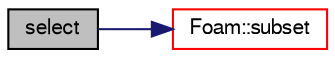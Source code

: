 digraph "select"
{
  bgcolor="transparent";
  edge [fontname="FreeSans",fontsize="10",labelfontname="FreeSans",labelfontsize="10"];
  node [fontname="FreeSans",fontsize="10",shape=record];
  rankdir="LR";
  Node1 [label="select",height=0.2,width=0.4,color="black", fillcolor="grey75", style="filled" fontcolor="black"];
  Node1 -> Node2 [color="midnightblue",fontsize="10",style="solid",fontname="FreeSans"];
  Node2 [label="Foam::subset",height=0.2,width=0.4,color="red",URL="$a10237.html#af053f0dfbaeb31c38d85eb32efcd00d1",tooltip="Extract elements of List when select is a certain value. "];
}
